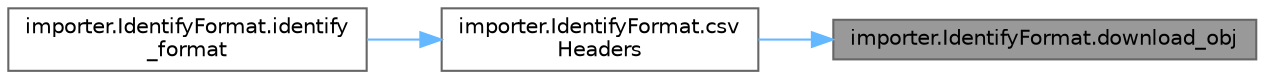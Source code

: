 digraph "importer.IdentifyFormat.download_obj"
{
 // LATEX_PDF_SIZE
  bgcolor="transparent";
  edge [fontname=Helvetica,fontsize=10,labelfontname=Helvetica,labelfontsize=10];
  node [fontname=Helvetica,fontsize=10,shape=box,height=0.2,width=0.4];
  rankdir="RL";
  Node1 [id="Node000001",label="importer.IdentifyFormat.download_obj",height=0.2,width=0.4,color="gray40", fillcolor="grey60", style="filled", fontcolor="black",tooltip=" "];
  Node1 -> Node2 [id="edge1_Node000001_Node000002",dir="back",color="steelblue1",style="solid",tooltip=" "];
  Node2 [id="Node000002",label="importer.IdentifyFormat.csv\lHeaders",height=0.2,width=0.4,color="grey40", fillcolor="white", style="filled",URL="$namespaceimporter_1_1_identify_format.html#a31efc6bbc9f3ec7c500a3a756efaad8d",tooltip=" "];
  Node2 -> Node3 [id="edge2_Node000002_Node000003",dir="back",color="steelblue1",style="solid",tooltip=" "];
  Node3 [id="Node000003",label="importer.IdentifyFormat.identify\l_format",height=0.2,width=0.4,color="grey40", fillcolor="white", style="filled",URL="$namespaceimporter_1_1_identify_format.html#abbce3715159bdeb7ab493532484a02a0",tooltip=" "];
}
